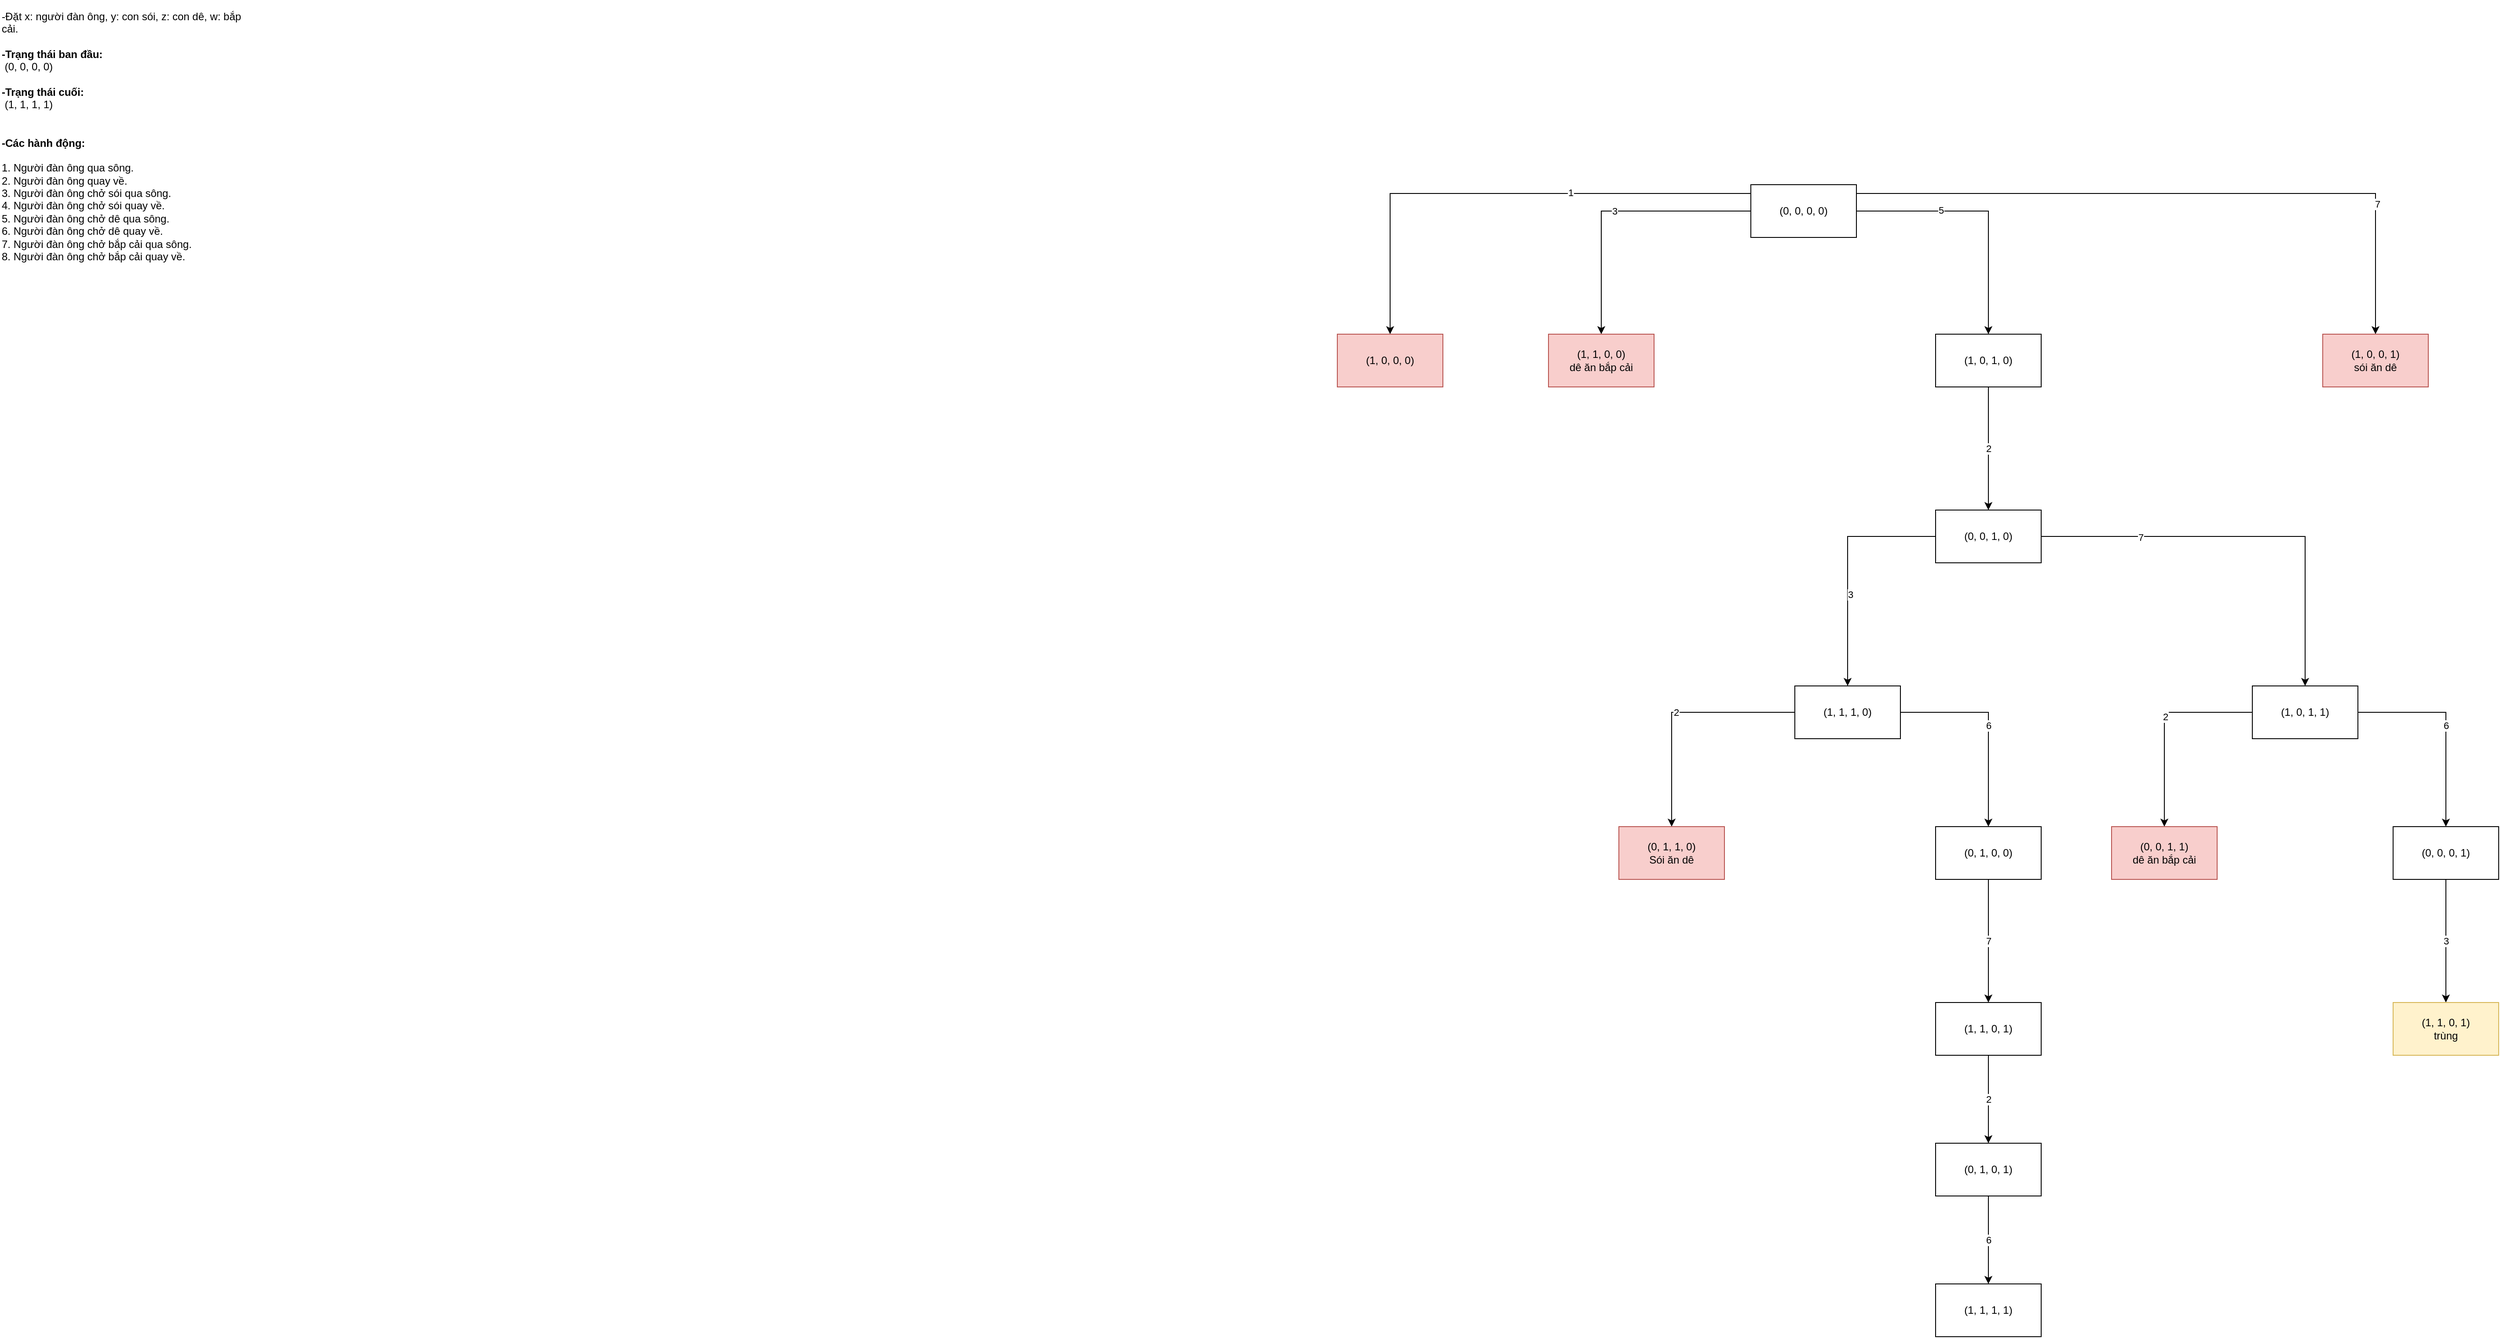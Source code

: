 <mxfile version="21.0.6" type="github">
  <diagram name="Page-1" id="VEECpDaxlNLvpjwMuDnv">
    <mxGraphModel dx="397" dy="579" grid="1" gridSize="10" guides="1" tooltips="1" connect="1" arrows="1" fold="1" page="1" pageScale="1" pageWidth="3300" pageHeight="4681" math="0" shadow="0">
      <root>
        <mxCell id="0" />
        <mxCell id="1" parent="0" />
        <mxCell id="mCVnjI5XD0Jts8L1S8Mc-5" style="edgeStyle=orthogonalEdgeStyle;rounded=0;orthogonalLoop=1;jettySize=auto;html=1;entryX=0.5;entryY=0;entryDx=0;entryDy=0;" edge="1" parent="1" source="mCVnjI5XD0Jts8L1S8Mc-1" target="mCVnjI5XD0Jts8L1S8Mc-4">
          <mxGeometry relative="1" as="geometry">
            <Array as="points">
              <mxPoint x="1580" y="220" />
            </Array>
          </mxGeometry>
        </mxCell>
        <mxCell id="mCVnjI5XD0Jts8L1S8Mc-6" value="1" style="edgeLabel;html=1;align=center;verticalAlign=middle;resizable=0;points=[];" vertex="1" connectable="0" parent="mCVnjI5XD0Jts8L1S8Mc-5">
          <mxGeometry x="-0.281" y="-1" relative="1" as="geometry">
            <mxPoint as="offset" />
          </mxGeometry>
        </mxCell>
        <mxCell id="mCVnjI5XD0Jts8L1S8Mc-11" style="edgeStyle=orthogonalEdgeStyle;rounded=0;orthogonalLoop=1;jettySize=auto;html=1;" edge="1" parent="1" source="mCVnjI5XD0Jts8L1S8Mc-1" target="mCVnjI5XD0Jts8L1S8Mc-10">
          <mxGeometry relative="1" as="geometry" />
        </mxCell>
        <mxCell id="mCVnjI5XD0Jts8L1S8Mc-12" value="5" style="edgeLabel;html=1;align=center;verticalAlign=middle;resizable=0;points=[];" vertex="1" connectable="0" parent="mCVnjI5XD0Jts8L1S8Mc-11">
          <mxGeometry x="-0.342" y="1" relative="1" as="geometry">
            <mxPoint as="offset" />
          </mxGeometry>
        </mxCell>
        <mxCell id="mCVnjI5XD0Jts8L1S8Mc-14" style="edgeStyle=orthogonalEdgeStyle;rounded=0;orthogonalLoop=1;jettySize=auto;html=1;" edge="1" parent="1" source="mCVnjI5XD0Jts8L1S8Mc-1" target="mCVnjI5XD0Jts8L1S8Mc-13">
          <mxGeometry relative="1" as="geometry">
            <Array as="points">
              <mxPoint x="2700" y="220" />
            </Array>
          </mxGeometry>
        </mxCell>
        <mxCell id="mCVnjI5XD0Jts8L1S8Mc-15" value="7" style="edgeLabel;html=1;align=center;verticalAlign=middle;resizable=0;points=[];" vertex="1" connectable="0" parent="mCVnjI5XD0Jts8L1S8Mc-14">
          <mxGeometry x="0.604" y="2" relative="1" as="geometry">
            <mxPoint as="offset" />
          </mxGeometry>
        </mxCell>
        <mxCell id="mCVnjI5XD0Jts8L1S8Mc-16" value="3" style="edgeStyle=orthogonalEdgeStyle;rounded=0;orthogonalLoop=1;jettySize=auto;html=1;entryX=0.5;entryY=0;entryDx=0;entryDy=0;" edge="1" parent="1" source="mCVnjI5XD0Jts8L1S8Mc-1" target="mCVnjI5XD0Jts8L1S8Mc-7">
          <mxGeometry relative="1" as="geometry" />
        </mxCell>
        <mxCell id="mCVnjI5XD0Jts8L1S8Mc-1" value="(0, 0, 0, 0)" style="rounded=0;whiteSpace=wrap;html=1;" vertex="1" parent="1">
          <mxGeometry x="1990" y="210" width="120" height="60" as="geometry" />
        </mxCell>
        <mxCell id="mCVnjI5XD0Jts8L1S8Mc-2" value="-Đặt x: người đàn ông, y: con sói, z: con dê, w: bắp cải.&lt;br&gt;&lt;br&gt;&lt;b&gt;-Trạng thái ban đầu:&amp;nbsp;&lt;/b&gt;&lt;br&gt;&lt;span style=&quot;white-space: pre;&quot;&gt;	&lt;/span&gt;(0, 0, 0, 0)&lt;br&gt;&lt;br&gt;&lt;b&gt;-Trạng thái cuối:&lt;/b&gt;&lt;br&gt;&lt;span style=&quot;white-space: pre;&quot;&gt;	&lt;/span&gt;(1, 1, 1, 1)&lt;br&gt;&lt;br&gt;&lt;br&gt;&lt;b&gt;-Các hành động:&lt;/b&gt;&lt;br&gt;&lt;br&gt;1. Người đàn ông qua sông.&lt;br&gt;2. Người đàn ông quay về.&lt;br&gt;3. Người đàn ông chở sói qua sông.&lt;br&gt;4. Người đàn ông chở sói quay về.&lt;br&gt;5. Người đàn ông chở dê qua sông.&lt;br&gt;6. Người đàn ông chở dê quay về.&lt;br&gt;7. Người đàn ông chở bắp cải qua sông.&lt;br&gt;8. Người đàn ông chở bắp cải quay về." style="text;html=1;strokeColor=none;fillColor=none;align=left;verticalAlign=middle;whiteSpace=wrap;rounded=0;" vertex="1" parent="1">
          <mxGeometry width="290" height="310" as="geometry" />
        </mxCell>
        <mxCell id="mCVnjI5XD0Jts8L1S8Mc-4" value="(1, 0, 0, 0)" style="rounded=0;whiteSpace=wrap;html=1;fillColor=#f8cecc;strokeColor=#b85450;" vertex="1" parent="1">
          <mxGeometry x="1520" y="380" width="120" height="60" as="geometry" />
        </mxCell>
        <mxCell id="mCVnjI5XD0Jts8L1S8Mc-7" value="(1, 1, 0, 0)&lt;br&gt;dê ăn bắp cải" style="rounded=0;whiteSpace=wrap;html=1;fillColor=#f8cecc;strokeColor=#b85450;" vertex="1" parent="1">
          <mxGeometry x="1760" y="380" width="120" height="60" as="geometry" />
        </mxCell>
        <mxCell id="mCVnjI5XD0Jts8L1S8Mc-20" value="2" style="edgeStyle=orthogonalEdgeStyle;rounded=0;orthogonalLoop=1;jettySize=auto;html=1;" edge="1" parent="1" source="mCVnjI5XD0Jts8L1S8Mc-10" target="mCVnjI5XD0Jts8L1S8Mc-19">
          <mxGeometry relative="1" as="geometry" />
        </mxCell>
        <mxCell id="mCVnjI5XD0Jts8L1S8Mc-10" value="(1, 0, 1, 0)" style="rounded=0;whiteSpace=wrap;html=1;" vertex="1" parent="1">
          <mxGeometry x="2200" y="380" width="120" height="60" as="geometry" />
        </mxCell>
        <mxCell id="mCVnjI5XD0Jts8L1S8Mc-13" value="(1, 0, 0, 1)&lt;br&gt;sói ăn dê" style="rounded=0;whiteSpace=wrap;html=1;fillColor=#f8cecc;strokeColor=#b85450;" vertex="1" parent="1">
          <mxGeometry x="2640" y="380" width="120" height="60" as="geometry" />
        </mxCell>
        <mxCell id="mCVnjI5XD0Jts8L1S8Mc-26" style="edgeStyle=orthogonalEdgeStyle;rounded=0;orthogonalLoop=1;jettySize=auto;html=1;entryX=0.5;entryY=0;entryDx=0;entryDy=0;" edge="1" parent="1" source="mCVnjI5XD0Jts8L1S8Mc-19" target="mCVnjI5XD0Jts8L1S8Mc-25">
          <mxGeometry relative="1" as="geometry" />
        </mxCell>
        <mxCell id="mCVnjI5XD0Jts8L1S8Mc-28" value="3" style="edgeLabel;html=1;align=center;verticalAlign=middle;resizable=0;points=[];" vertex="1" connectable="0" parent="mCVnjI5XD0Jts8L1S8Mc-26">
          <mxGeometry x="0.228" y="3" relative="1" as="geometry">
            <mxPoint as="offset" />
          </mxGeometry>
        </mxCell>
        <mxCell id="mCVnjI5XD0Jts8L1S8Mc-31" style="edgeStyle=orthogonalEdgeStyle;rounded=0;orthogonalLoop=1;jettySize=auto;html=1;entryX=0.5;entryY=0;entryDx=0;entryDy=0;" edge="1" parent="1" source="mCVnjI5XD0Jts8L1S8Mc-19" target="mCVnjI5XD0Jts8L1S8Mc-29">
          <mxGeometry relative="1" as="geometry" />
        </mxCell>
        <mxCell id="mCVnjI5XD0Jts8L1S8Mc-32" value="7" style="edgeLabel;html=1;align=center;verticalAlign=middle;resizable=0;points=[];" vertex="1" connectable="0" parent="mCVnjI5XD0Jts8L1S8Mc-31">
          <mxGeometry x="-0.519" y="-1" relative="1" as="geometry">
            <mxPoint as="offset" />
          </mxGeometry>
        </mxCell>
        <mxCell id="mCVnjI5XD0Jts8L1S8Mc-19" value="(0, 0, 1, 0)" style="rounded=0;whiteSpace=wrap;html=1;" vertex="1" parent="1">
          <mxGeometry x="2200" y="580" width="120" height="60" as="geometry" />
        </mxCell>
        <mxCell id="mCVnjI5XD0Jts8L1S8Mc-34" value="2" style="edgeStyle=orthogonalEdgeStyle;rounded=0;orthogonalLoop=1;jettySize=auto;html=1;entryX=0.5;entryY=0;entryDx=0;entryDy=0;" edge="1" parent="1" source="mCVnjI5XD0Jts8L1S8Mc-25" target="mCVnjI5XD0Jts8L1S8Mc-33">
          <mxGeometry relative="1" as="geometry">
            <mxPoint as="offset" />
          </mxGeometry>
        </mxCell>
        <mxCell id="mCVnjI5XD0Jts8L1S8Mc-36" value="6" style="edgeStyle=orthogonalEdgeStyle;rounded=0;orthogonalLoop=1;jettySize=auto;html=1;entryX=0.5;entryY=0;entryDx=0;entryDy=0;" edge="1" parent="1" source="mCVnjI5XD0Jts8L1S8Mc-25" target="mCVnjI5XD0Jts8L1S8Mc-35">
          <mxGeometry relative="1" as="geometry" />
        </mxCell>
        <mxCell id="mCVnjI5XD0Jts8L1S8Mc-25" value="(1, 1, 1, 0)" style="rounded=0;whiteSpace=wrap;html=1;" vertex="1" parent="1">
          <mxGeometry x="2040" y="780" width="120" height="60" as="geometry" />
        </mxCell>
        <mxCell id="mCVnjI5XD0Jts8L1S8Mc-39" style="edgeStyle=orthogonalEdgeStyle;rounded=0;orthogonalLoop=1;jettySize=auto;html=1;entryX=0.5;entryY=0;entryDx=0;entryDy=0;" edge="1" parent="1" source="mCVnjI5XD0Jts8L1S8Mc-29" target="mCVnjI5XD0Jts8L1S8Mc-38">
          <mxGeometry relative="1" as="geometry" />
        </mxCell>
        <mxCell id="mCVnjI5XD0Jts8L1S8Mc-40" value="2" style="edgeLabel;html=1;align=center;verticalAlign=middle;resizable=0;points=[];" vertex="1" connectable="0" parent="mCVnjI5XD0Jts8L1S8Mc-39">
          <mxGeometry x="-0.089" y="1" relative="1" as="geometry">
            <mxPoint as="offset" />
          </mxGeometry>
        </mxCell>
        <mxCell id="mCVnjI5XD0Jts8L1S8Mc-42" value="6" style="edgeStyle=orthogonalEdgeStyle;rounded=0;orthogonalLoop=1;jettySize=auto;html=1;" edge="1" parent="1" source="mCVnjI5XD0Jts8L1S8Mc-29" target="mCVnjI5XD0Jts8L1S8Mc-41">
          <mxGeometry relative="1" as="geometry" />
        </mxCell>
        <mxCell id="mCVnjI5XD0Jts8L1S8Mc-29" value="(1, 0, 1, 1)" style="rounded=0;whiteSpace=wrap;html=1;" vertex="1" parent="1">
          <mxGeometry x="2560" y="780" width="120" height="60" as="geometry" />
        </mxCell>
        <mxCell id="mCVnjI5XD0Jts8L1S8Mc-33" value="(0, 1, 1, 0)&lt;br&gt;Sói ăn dê" style="rounded=0;whiteSpace=wrap;html=1;fillColor=#f8cecc;strokeColor=#b85450;" vertex="1" parent="1">
          <mxGeometry x="1840" y="940" width="120" height="60" as="geometry" />
        </mxCell>
        <mxCell id="mCVnjI5XD0Jts8L1S8Mc-44" value="7" style="edgeStyle=orthogonalEdgeStyle;rounded=0;orthogonalLoop=1;jettySize=auto;html=1;entryX=0.5;entryY=0;entryDx=0;entryDy=0;" edge="1" parent="1" source="mCVnjI5XD0Jts8L1S8Mc-35" target="mCVnjI5XD0Jts8L1S8Mc-43">
          <mxGeometry relative="1" as="geometry" />
        </mxCell>
        <mxCell id="mCVnjI5XD0Jts8L1S8Mc-35" value="(0, 1, 0, 0)" style="rounded=0;whiteSpace=wrap;html=1;" vertex="1" parent="1">
          <mxGeometry x="2200" y="940" width="120" height="60" as="geometry" />
        </mxCell>
        <mxCell id="mCVnjI5XD0Jts8L1S8Mc-38" value="(0, 0, 1, 1)&lt;br&gt;dê ăn bắp cải" style="rounded=0;whiteSpace=wrap;html=1;fillColor=#f8cecc;strokeColor=#b85450;" vertex="1" parent="1">
          <mxGeometry x="2400" y="940" width="120" height="60" as="geometry" />
        </mxCell>
        <mxCell id="mCVnjI5XD0Jts8L1S8Mc-46" value="3" style="edgeStyle=orthogonalEdgeStyle;rounded=0;orthogonalLoop=1;jettySize=auto;html=1;entryX=0.5;entryY=0;entryDx=0;entryDy=0;" edge="1" parent="1" source="mCVnjI5XD0Jts8L1S8Mc-41" target="mCVnjI5XD0Jts8L1S8Mc-45">
          <mxGeometry relative="1" as="geometry" />
        </mxCell>
        <mxCell id="mCVnjI5XD0Jts8L1S8Mc-41" value="(0, 0, 0, 1)" style="rounded=0;whiteSpace=wrap;html=1;" vertex="1" parent="1">
          <mxGeometry x="2720" y="940" width="120" height="60" as="geometry" />
        </mxCell>
        <mxCell id="mCVnjI5XD0Jts8L1S8Mc-48" value="2" style="edgeStyle=orthogonalEdgeStyle;rounded=0;orthogonalLoop=1;jettySize=auto;html=1;entryX=0.5;entryY=0;entryDx=0;entryDy=0;" edge="1" parent="1" source="mCVnjI5XD0Jts8L1S8Mc-43" target="mCVnjI5XD0Jts8L1S8Mc-47">
          <mxGeometry relative="1" as="geometry" />
        </mxCell>
        <mxCell id="mCVnjI5XD0Jts8L1S8Mc-43" value="(1, 1, 0, 1)" style="rounded=0;whiteSpace=wrap;html=1;" vertex="1" parent="1">
          <mxGeometry x="2200" y="1140" width="120" height="60" as="geometry" />
        </mxCell>
        <mxCell id="mCVnjI5XD0Jts8L1S8Mc-45" value="(1, 1, 0, 1)&lt;br&gt;trùng" style="rounded=0;whiteSpace=wrap;html=1;fillColor=#fff2cc;strokeColor=#d6b656;" vertex="1" parent="1">
          <mxGeometry x="2720" y="1140" width="120" height="60" as="geometry" />
        </mxCell>
        <mxCell id="mCVnjI5XD0Jts8L1S8Mc-53" value="6" style="edgeStyle=orthogonalEdgeStyle;rounded=0;orthogonalLoop=1;jettySize=auto;html=1;" edge="1" parent="1" source="mCVnjI5XD0Jts8L1S8Mc-47" target="mCVnjI5XD0Jts8L1S8Mc-52">
          <mxGeometry relative="1" as="geometry" />
        </mxCell>
        <mxCell id="mCVnjI5XD0Jts8L1S8Mc-47" value="(0, 1, 0, 1)" style="rounded=0;whiteSpace=wrap;html=1;" vertex="1" parent="1">
          <mxGeometry x="2200" y="1300" width="120" height="60" as="geometry" />
        </mxCell>
        <mxCell id="mCVnjI5XD0Jts8L1S8Mc-52" value="(1, 1, 1, 1)&lt;br&gt;" style="rounded=0;whiteSpace=wrap;html=1;" vertex="1" parent="1">
          <mxGeometry x="2200" y="1460" width="120" height="60" as="geometry" />
        </mxCell>
      </root>
    </mxGraphModel>
  </diagram>
</mxfile>
